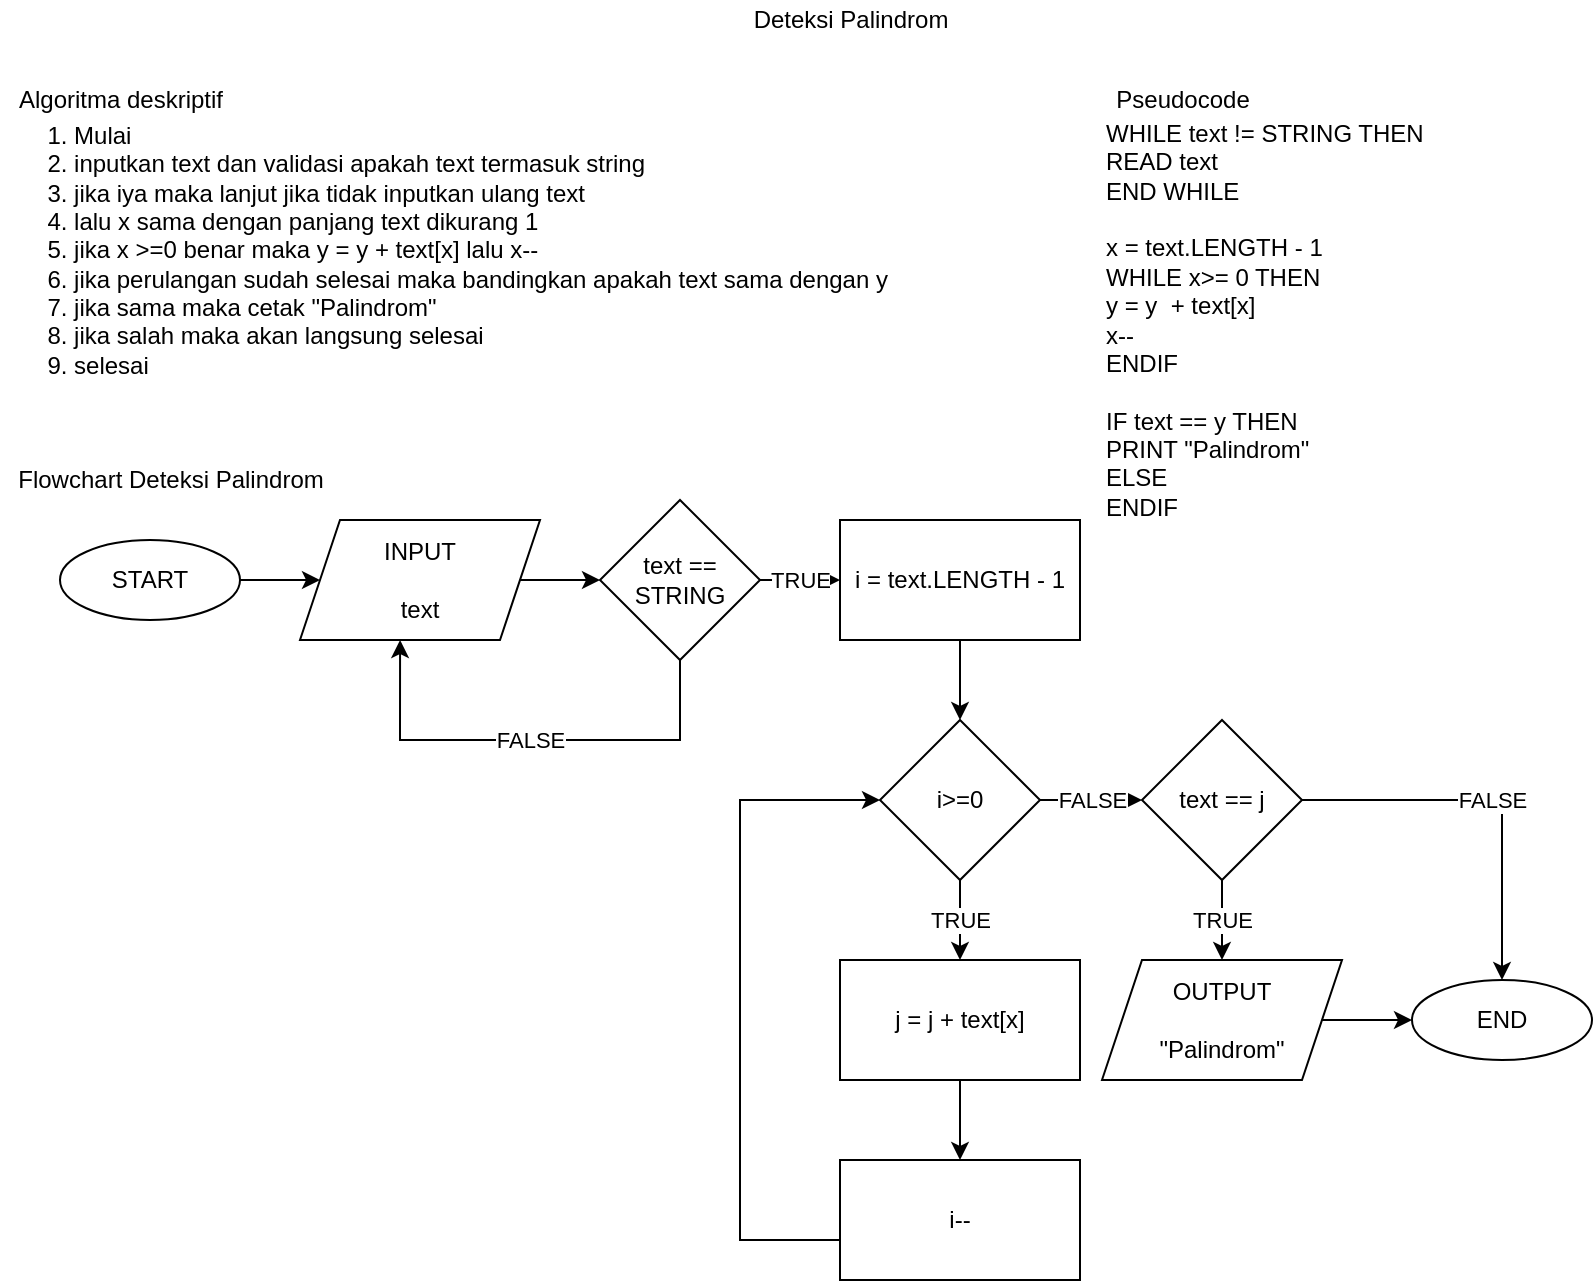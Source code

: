 <mxfile version="16.4.5" type="device"><diagram id="d62xgJZ-C2Ez-6CvmW23" name="Page-1"><mxGraphModel dx="868" dy="488" grid="1" gridSize="10" guides="1" tooltips="1" connect="1" arrows="1" fold="1" page="1" pageScale="1" pageWidth="850" pageHeight="1100" math="0" shadow="0"><root><mxCell id="0"/><mxCell id="1" parent="0"/><mxCell id="RDqKDAItrpzbWVMKoQsp-1" value="Deteksi Palindrom&lt;br&gt;" style="text;html=1;align=center;verticalAlign=middle;resizable=0;points=[];autosize=1;strokeColor=none;fillColor=none;" parent="1" vertex="1"><mxGeometry x="370" y="10" width="110" height="20" as="geometry"/></mxCell><mxCell id="RDqKDAItrpzbWVMKoQsp-6" value="Algoritma deskriptif" style="text;html=1;align=center;verticalAlign=middle;resizable=0;points=[];autosize=1;strokeColor=none;fillColor=none;" parent="1" vertex="1"><mxGeometry y="50" width="120" height="20" as="geometry"/></mxCell><mxCell id="RDqKDAItrpzbWVMKoQsp-7" value="&lt;div style=&quot;text-align: left&quot;&gt;&lt;span&gt;1. Mulai&lt;/span&gt;&lt;/div&gt;&lt;div style=&quot;text-align: left&quot;&gt;&lt;span&gt;2. inputkan text dan validasi apakah text termasuk string&lt;/span&gt;&lt;/div&gt;&lt;div style=&quot;text-align: left&quot;&gt;&lt;span&gt;3. jika iya maka lanjut jika tidak inputkan ulang text&lt;/span&gt;&lt;/div&gt;&lt;div style=&quot;text-align: left&quot;&gt;&lt;span&gt;4. lalu x sama dengan panjang text dikurang 1&lt;/span&gt;&lt;/div&gt;&lt;div style=&quot;text-align: left&quot;&gt;&lt;span&gt;5. jika x &amp;gt;=0 benar maka y = y + text[x] lalu x--&lt;/span&gt;&lt;/div&gt;&lt;div style=&quot;text-align: left&quot;&gt;&lt;span&gt;6. jika perulangan sudah selesai maka bandingkan apakah text sama dengan y&amp;nbsp;&lt;/span&gt;&lt;/div&gt;&lt;div style=&quot;text-align: left&quot;&gt;7. jika sama maka cetak &quot;Palindrom&quot;&lt;/div&gt;&lt;div style=&quot;text-align: left&quot;&gt;8. jika salah maka akan langsung selesai&lt;/div&gt;&lt;div style=&quot;text-align: left&quot;&gt;9. selesai&lt;/div&gt;" style="text;html=1;align=center;verticalAlign=middle;resizable=0;points=[];autosize=1;strokeColor=none;fillColor=none;" parent="1" vertex="1"><mxGeometry x="15" y="70" width="440" height="130" as="geometry"/></mxCell><mxCell id="RDqKDAItrpzbWVMKoQsp-8" value="Pseudocode" style="text;html=1;align=center;verticalAlign=middle;resizable=0;points=[];autosize=1;strokeColor=none;fillColor=none;" parent="1" vertex="1"><mxGeometry x="551" y="50" width="80" height="20" as="geometry"/></mxCell><mxCell id="RDqKDAItrpzbWVMKoQsp-9" value="WHILE text != STRING THEN&amp;nbsp;&lt;br&gt;READ text&lt;br&gt;END WHILE&lt;br&gt;&lt;br&gt;x = text.LENGTH - 1&lt;br&gt;WHILE x&amp;gt;= 0 THEN&lt;br&gt;y = y&amp;nbsp; + text[x]&lt;br&gt;x--&lt;br&gt;ENDIF&lt;br&gt;&lt;br&gt;IF text == y THEN&lt;br&gt;PRINT &quot;Palindrom&quot;&lt;br&gt;ELSE&lt;br&gt;ENDIF" style="text;html=1;align=left;verticalAlign=middle;resizable=0;points=[];autosize=1;strokeColor=none;fillColor=none;" parent="1" vertex="1"><mxGeometry x="551" y="70" width="180" height="200" as="geometry"/></mxCell><mxCell id="RDqKDAItrpzbWVMKoQsp-13" style="edgeStyle=orthogonalEdgeStyle;rounded=0;orthogonalLoop=1;jettySize=auto;html=1;exitX=1;exitY=0.5;exitDx=0;exitDy=0;entryX=0;entryY=0.5;entryDx=0;entryDy=0;" parent="1" source="RDqKDAItrpzbWVMKoQsp-10" target="RDqKDAItrpzbWVMKoQsp-12" edge="1"><mxGeometry relative="1" as="geometry"/></mxCell><mxCell id="RDqKDAItrpzbWVMKoQsp-10" value="START" style="ellipse;whiteSpace=wrap;html=1;" parent="1" vertex="1"><mxGeometry x="30" y="280" width="90" height="40" as="geometry"/></mxCell><mxCell id="RDqKDAItrpzbWVMKoQsp-11" value="Flowchart Deteksi Palindrom" style="text;html=1;align=center;verticalAlign=middle;resizable=0;points=[];autosize=1;strokeColor=none;fillColor=none;" parent="1" vertex="1"><mxGeometry y="240" width="170" height="20" as="geometry"/></mxCell><mxCell id="elkgW47YgrarvwYgoCY1-3" style="edgeStyle=orthogonalEdgeStyle;rounded=0;orthogonalLoop=1;jettySize=auto;html=1;exitX=1;exitY=0.5;exitDx=0;exitDy=0;entryX=0;entryY=0.5;entryDx=0;entryDy=0;" parent="1" source="RDqKDAItrpzbWVMKoQsp-12" target="elkgW47YgrarvwYgoCY1-1" edge="1"><mxGeometry relative="1" as="geometry"/></mxCell><mxCell id="RDqKDAItrpzbWVMKoQsp-12" value="INPUT &lt;br&gt;&lt;br&gt;text" style="shape=parallelogram;perimeter=parallelogramPerimeter;whiteSpace=wrap;html=1;fixedSize=1;" parent="1" vertex="1"><mxGeometry x="150" y="270" width="120" height="60" as="geometry"/></mxCell><mxCell id="elkgW47YgrarvwYgoCY1-5" value="TRUE" style="edgeStyle=orthogonalEdgeStyle;rounded=0;orthogonalLoop=1;jettySize=auto;html=1;exitX=1;exitY=0.5;exitDx=0;exitDy=0;entryX=0;entryY=0.5;entryDx=0;entryDy=0;" parent="1" source="elkgW47YgrarvwYgoCY1-1" target="elkgW47YgrarvwYgoCY1-4" edge="1"><mxGeometry relative="1" as="geometry"/></mxCell><mxCell id="elkgW47YgrarvwYgoCY1-6" value="FALSE" style="edgeStyle=orthogonalEdgeStyle;rounded=0;orthogonalLoop=1;jettySize=auto;html=1;exitX=0.5;exitY=1;exitDx=0;exitDy=0;entryX=0.417;entryY=1;entryDx=0;entryDy=0;entryPerimeter=0;" parent="1" source="elkgW47YgrarvwYgoCY1-1" target="RDqKDAItrpzbWVMKoQsp-12" edge="1"><mxGeometry relative="1" as="geometry"><Array as="points"><mxPoint x="340" y="380"/><mxPoint x="200" y="380"/></Array></mxGeometry></mxCell><mxCell id="elkgW47YgrarvwYgoCY1-1" value="text == STRING" style="rhombus;whiteSpace=wrap;html=1;" parent="1" vertex="1"><mxGeometry x="300" y="260" width="80" height="80" as="geometry"/></mxCell><mxCell id="elkgW47YgrarvwYgoCY1-22" style="edgeStyle=orthogonalEdgeStyle;rounded=0;orthogonalLoop=1;jettySize=auto;html=1;exitX=0.5;exitY=1;exitDx=0;exitDy=0;entryX=0.5;entryY=0;entryDx=0;entryDy=0;" parent="1" source="elkgW47YgrarvwYgoCY1-4" target="elkgW47YgrarvwYgoCY1-9" edge="1"><mxGeometry relative="1" as="geometry"/></mxCell><mxCell id="elkgW47YgrarvwYgoCY1-4" value="i = text.LENGTH - 1" style="rounded=0;whiteSpace=wrap;html=1;" parent="1" vertex="1"><mxGeometry x="420" y="270" width="120" height="60" as="geometry"/></mxCell><mxCell id="elkgW47YgrarvwYgoCY1-23" value="TRUE" style="edgeStyle=orthogonalEdgeStyle;rounded=0;orthogonalLoop=1;jettySize=auto;html=1;exitX=0.5;exitY=1;exitDx=0;exitDy=0;entryX=0.5;entryY=0;entryDx=0;entryDy=0;" parent="1" source="elkgW47YgrarvwYgoCY1-9" target="elkgW47YgrarvwYgoCY1-10" edge="1"><mxGeometry relative="1" as="geometry"/></mxCell><mxCell id="elkgW47YgrarvwYgoCY1-25" value="FALSE" style="edgeStyle=orthogonalEdgeStyle;rounded=0;orthogonalLoop=1;jettySize=auto;html=1;exitX=1;exitY=0.5;exitDx=0;exitDy=0;entryX=0;entryY=0.5;entryDx=0;entryDy=0;" parent="1" source="elkgW47YgrarvwYgoCY1-9" target="elkgW47YgrarvwYgoCY1-15" edge="1"><mxGeometry relative="1" as="geometry"/></mxCell><mxCell id="elkgW47YgrarvwYgoCY1-9" value="i&amp;gt;=0" style="rhombus;whiteSpace=wrap;html=1;" parent="1" vertex="1"><mxGeometry x="440" y="370" width="80" height="80" as="geometry"/></mxCell><mxCell id="elkgW47YgrarvwYgoCY1-24" style="edgeStyle=orthogonalEdgeStyle;rounded=0;orthogonalLoop=1;jettySize=auto;html=1;exitX=0.5;exitY=1;exitDx=0;exitDy=0;entryX=0.5;entryY=0;entryDx=0;entryDy=0;" parent="1" source="elkgW47YgrarvwYgoCY1-10" target="elkgW47YgrarvwYgoCY1-11" edge="1"><mxGeometry relative="1" as="geometry"/></mxCell><mxCell id="elkgW47YgrarvwYgoCY1-10" value="j = j + text[x]" style="rounded=0;whiteSpace=wrap;html=1;" parent="1" vertex="1"><mxGeometry x="420" y="490" width="120" height="60" as="geometry"/></mxCell><mxCell id="elkgW47YgrarvwYgoCY1-26" style="edgeStyle=orthogonalEdgeStyle;rounded=0;orthogonalLoop=1;jettySize=auto;html=1;exitX=0;exitY=0.5;exitDx=0;exitDy=0;entryX=0;entryY=0.5;entryDx=0;entryDy=0;" parent="1" source="elkgW47YgrarvwYgoCY1-11" target="elkgW47YgrarvwYgoCY1-9" edge="1"><mxGeometry relative="1" as="geometry"><Array as="points"><mxPoint x="370" y="630"/><mxPoint x="370" y="410"/></Array></mxGeometry></mxCell><mxCell id="elkgW47YgrarvwYgoCY1-11" value="i--" style="rounded=0;whiteSpace=wrap;html=1;" parent="1" vertex="1"><mxGeometry x="420" y="590" width="120" height="60" as="geometry"/></mxCell><mxCell id="elkgW47YgrarvwYgoCY1-27" value="TRUE" style="edgeStyle=orthogonalEdgeStyle;rounded=0;orthogonalLoop=1;jettySize=auto;html=1;exitX=0.5;exitY=1;exitDx=0;exitDy=0;entryX=0.5;entryY=0;entryDx=0;entryDy=0;" parent="1" source="elkgW47YgrarvwYgoCY1-15" target="elkgW47YgrarvwYgoCY1-16" edge="1"><mxGeometry relative="1" as="geometry"/></mxCell><mxCell id="elkgW47YgrarvwYgoCY1-30" value="FALSE" style="edgeStyle=orthogonalEdgeStyle;rounded=0;orthogonalLoop=1;jettySize=auto;html=1;exitX=1;exitY=0.5;exitDx=0;exitDy=0;entryX=0.5;entryY=0;entryDx=0;entryDy=0;" parent="1" source="elkgW47YgrarvwYgoCY1-15" target="elkgW47YgrarvwYgoCY1-28" edge="1"><mxGeometry relative="1" as="geometry"/></mxCell><mxCell id="elkgW47YgrarvwYgoCY1-15" value="text == j" style="rhombus;whiteSpace=wrap;html=1;" parent="1" vertex="1"><mxGeometry x="571" y="370" width="80" height="80" as="geometry"/></mxCell><mxCell id="elkgW47YgrarvwYgoCY1-29" style="edgeStyle=orthogonalEdgeStyle;rounded=0;orthogonalLoop=1;jettySize=auto;html=1;exitX=1;exitY=0.5;exitDx=0;exitDy=0;" parent="1" source="elkgW47YgrarvwYgoCY1-16" target="elkgW47YgrarvwYgoCY1-28" edge="1"><mxGeometry relative="1" as="geometry"/></mxCell><mxCell id="elkgW47YgrarvwYgoCY1-16" value="OUTPUT&lt;br&gt;&lt;br&gt;&amp;nbsp;&quot;Palindrom&quot;&amp;nbsp;" style="shape=parallelogram;perimeter=parallelogramPerimeter;whiteSpace=wrap;html=1;fixedSize=1;" parent="1" vertex="1"><mxGeometry x="551" y="490" width="120" height="60" as="geometry"/></mxCell><mxCell id="elkgW47YgrarvwYgoCY1-28" value="END" style="ellipse;whiteSpace=wrap;html=1;" parent="1" vertex="1"><mxGeometry x="706" y="500" width="90" height="40" as="geometry"/></mxCell></root></mxGraphModel></diagram></mxfile>